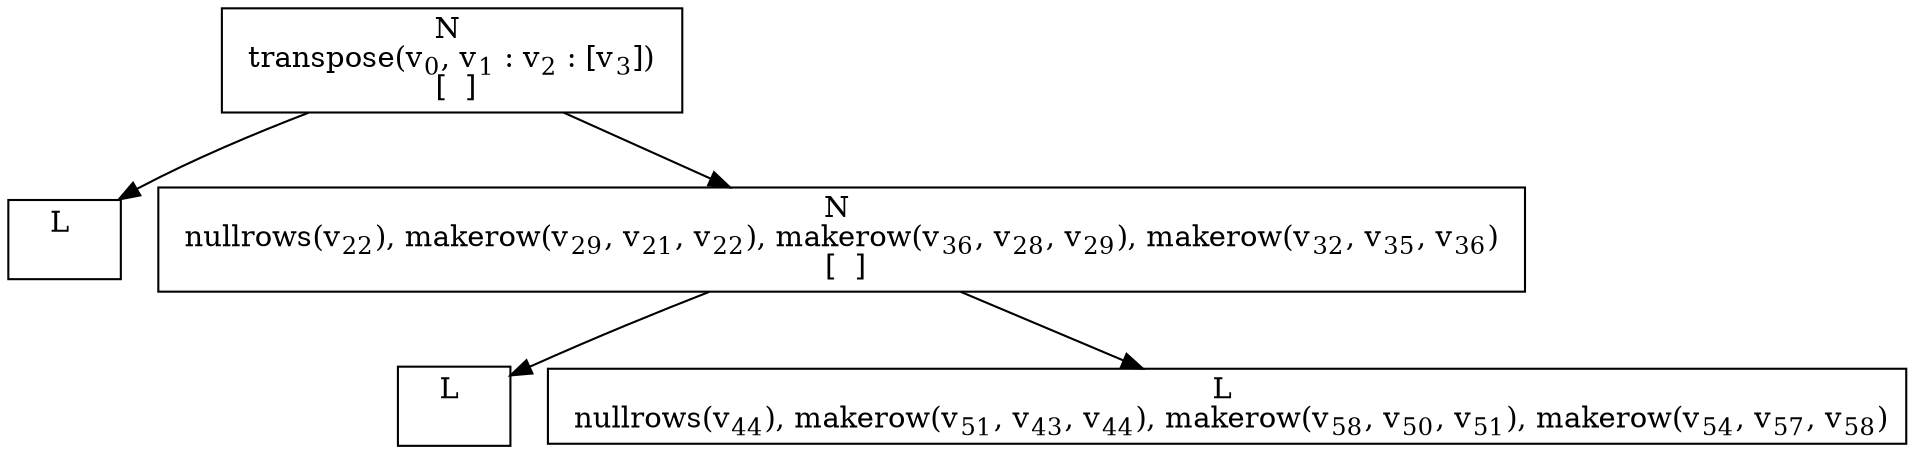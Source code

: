 digraph {
    graph [rankdir=TB
          ,bgcolor=transparent];
    node [shape=box
         ,fillcolor=white
         ,style=filled];
    0 [label=<N <BR/> transpose(v<SUB>0</SUB>, v<SUB>1</SUB> : v<SUB>2</SUB> : [v<SUB>3</SUB>]) <BR/>  [  ] >];
    1 [label=<L <BR/> >];
    2 [label=<N <BR/> nullrows(v<SUB>22</SUB>), makerow(v<SUB>29</SUB>, v<SUB>21</SUB>, v<SUB>22</SUB>), makerow(v<SUB>36</SUB>, v<SUB>28</SUB>, v<SUB>29</SUB>), makerow(v<SUB>32</SUB>, v<SUB>35</SUB>, v<SUB>36</SUB>) <BR/>  [  ] >];
    3 [label=<L <BR/> >];
    4 [label=<L <BR/> nullrows(v<SUB>44</SUB>), makerow(v<SUB>51</SUB>, v<SUB>43</SUB>, v<SUB>44</SUB>), makerow(v<SUB>58</SUB>, v<SUB>50</SUB>, v<SUB>51</SUB>), makerow(v<SUB>54</SUB>, v<SUB>57</SUB>, v<SUB>58</SUB>)>];
    0 -> 1 [label=""];
    0 -> 2 [label=""];
    2 -> 3 [label=""];
    2 -> 4 [label=""];
}